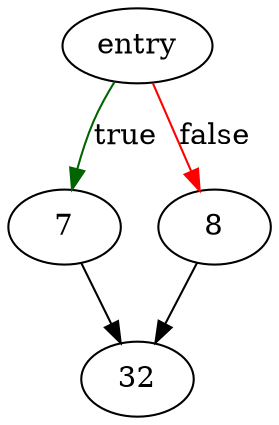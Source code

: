 digraph "sqlite3DeleteTrigger" {
	// Node definitions.
	2 [label=entry];
	7;
	8;
	32;

	// Edge definitions.
	2 -> 7 [
		color=darkgreen
		label=true
	];
	2 -> 8 [
		color=red
		label=false
	];
	7 -> 32;
	8 -> 32;
}